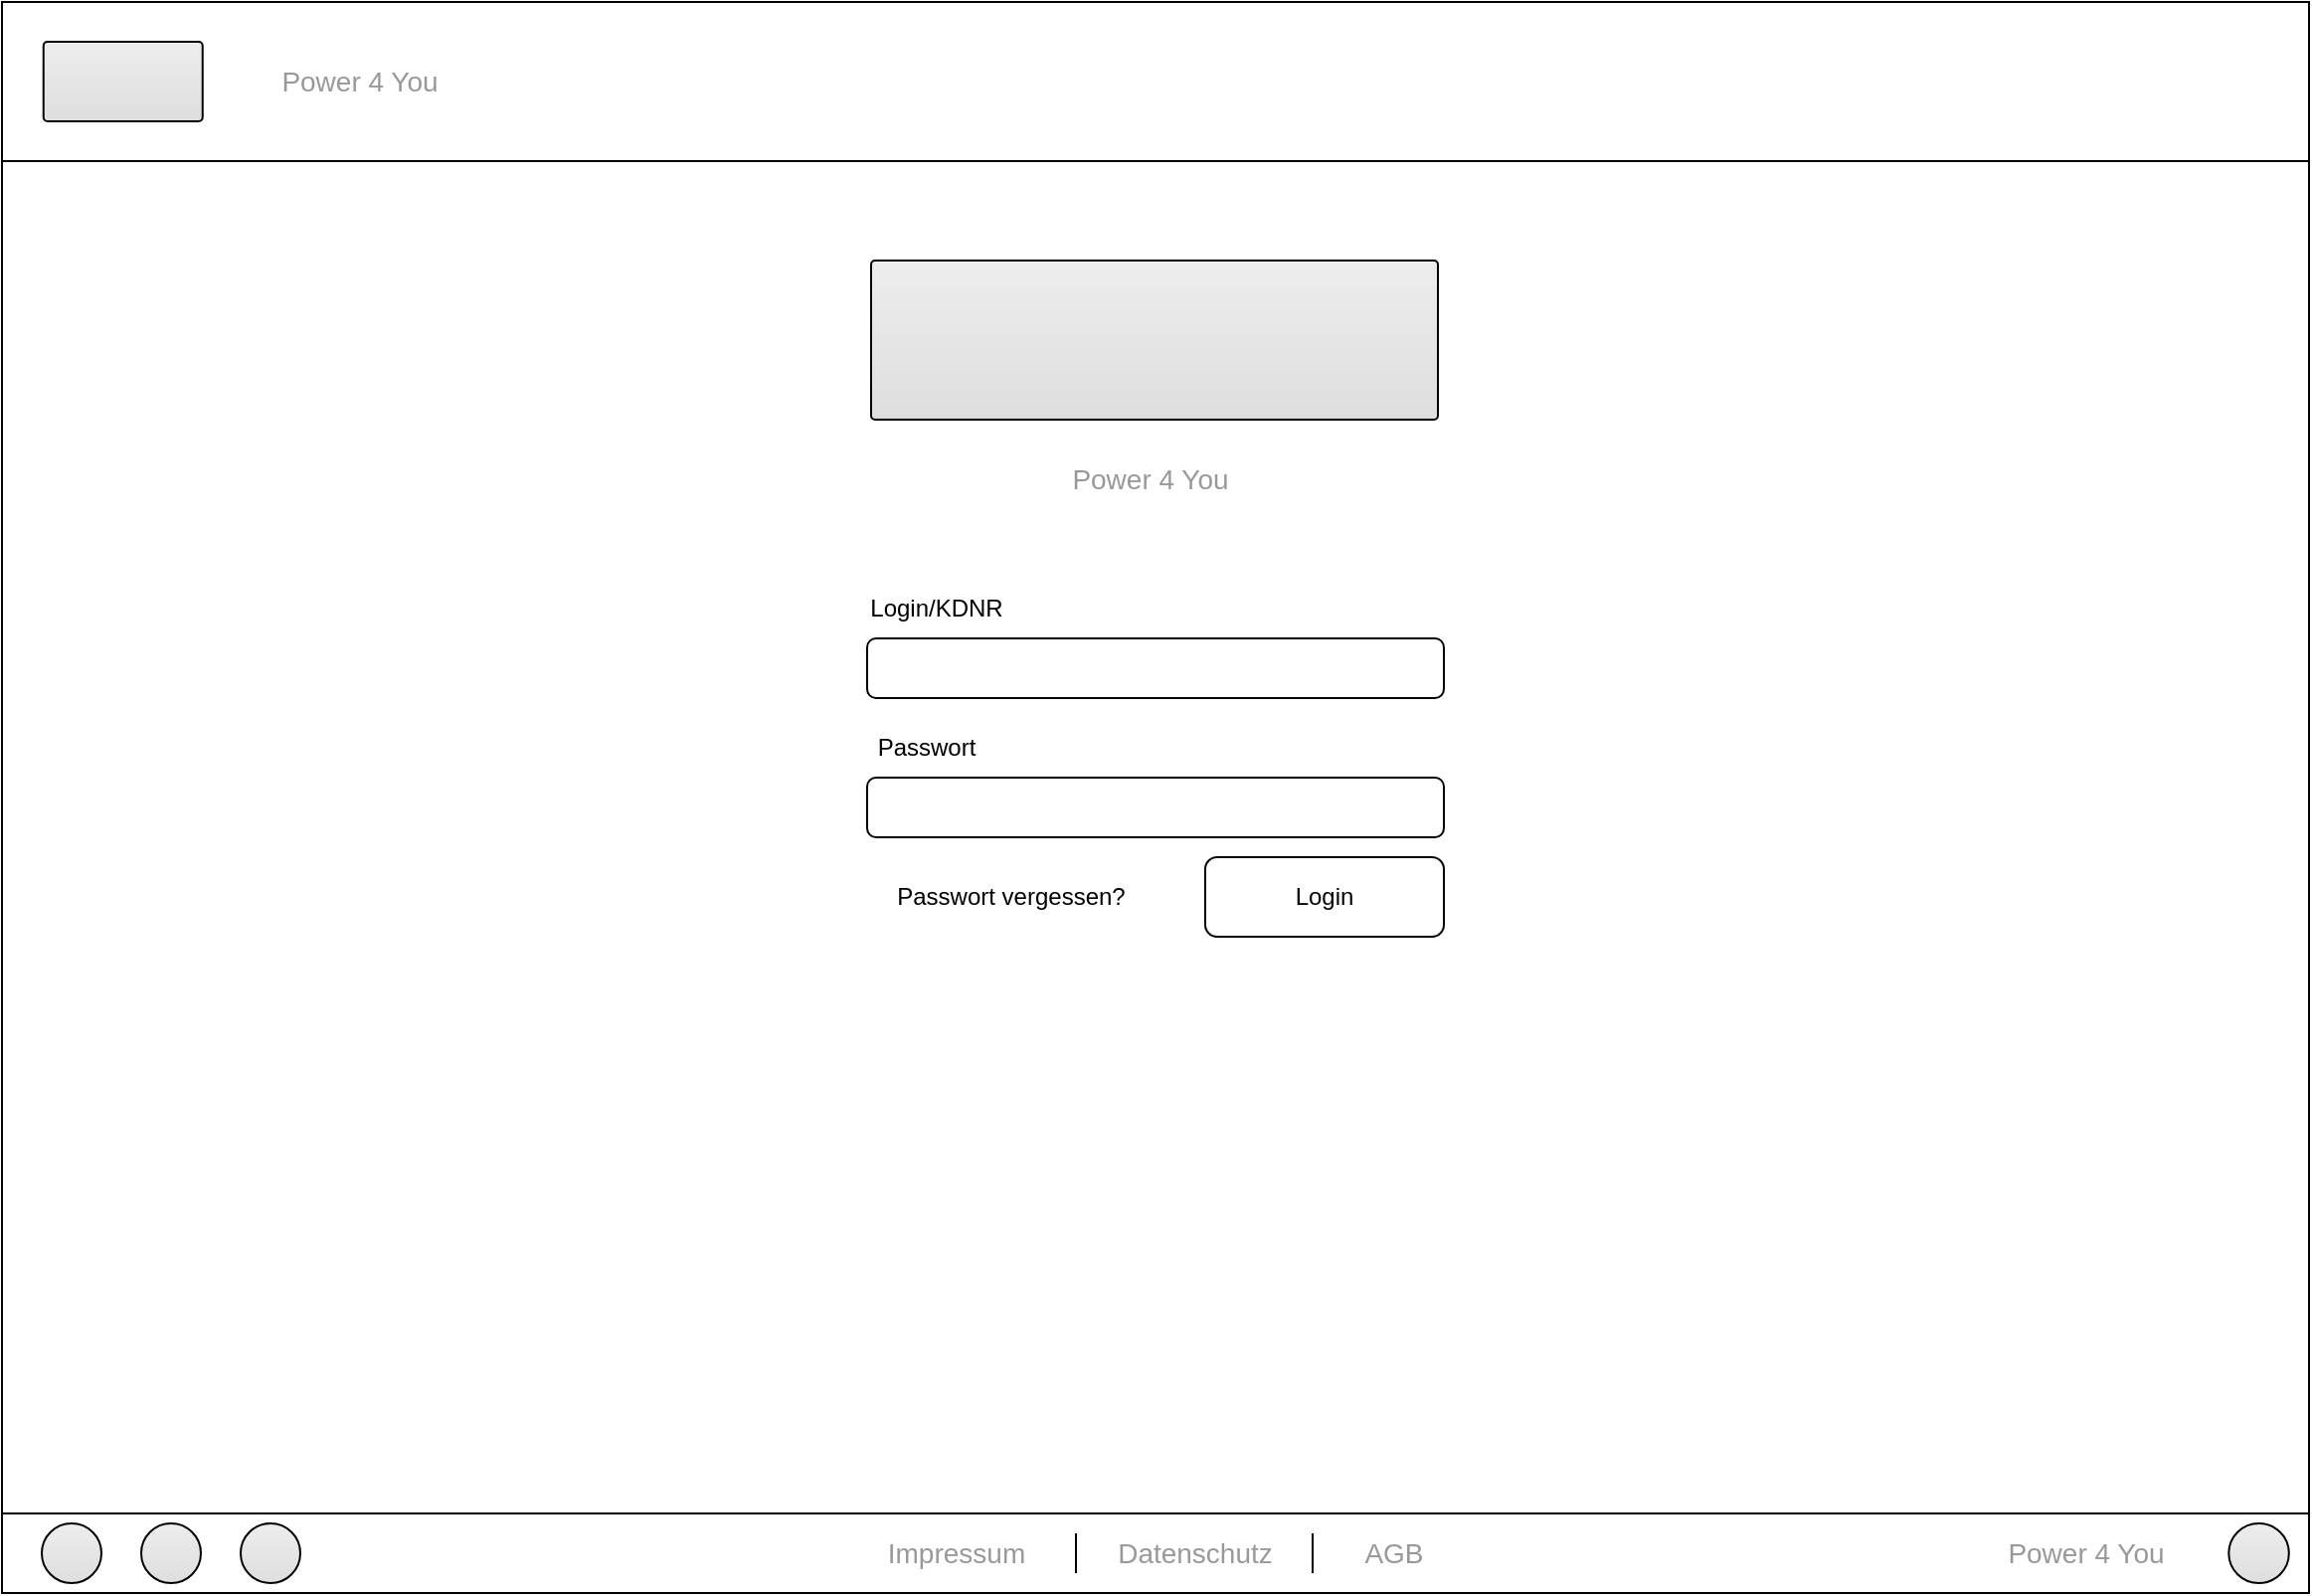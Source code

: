 <mxfile version="23.1.5" type="device">
  <diagram name="Page-1" id="c9db0220-8083-56f3-ca83-edcdcd058819">
    <mxGraphModel dx="1434" dy="844" grid="1" gridSize="10" guides="1" tooltips="1" connect="1" arrows="1" fold="1" page="1" pageScale="1.5" pageWidth="826" pageHeight="1169" background="none" math="0" shadow="0">
      <root>
        <mxCell id="0" style=";html=1;" />
        <mxCell id="1" style=";html=1;" parent="0" />
        <mxCell id="3d76a8aef4d5c911-1" value="" style="html=1;shadow=0;dashed=0;shape=mxgraph.bootstrap.rect;fillColor=#FFFFFF;strokeColor=default;whiteSpace=wrap;rounded=0;fontSize=12;fontColor=#000000;align=center;" parent="1" vertex="1">
          <mxGeometry x="40" y="40" width="1160" height="80" as="geometry" />
        </mxCell>
        <mxCell id="3d76a8aef4d5c911-2" value="Power 4 You" style="html=1;shadow=0;dashed=0;fillColor=none;strokeColor=none;shape=mxgraph.bootstrap.rect;fontColor=#999999;fontSize=14;whiteSpace=wrap;" parent="3d76a8aef4d5c911-1" vertex="1">
          <mxGeometry x="120" width="120" height="80" as="geometry" />
        </mxCell>
        <mxCell id="eWDx96z-mO7fNsTrTuTu-28" value="" style="html=1;shadow=0;dashed=0;shape=mxgraph.bootstrap.checkbox2;labelPosition=right;verticalLabelPosition=middle;align=left;verticalAlign=middle;gradientColor=#DEDEDE;fillColor=#EDEDED;checked=0;spacing=5;checkedFill=#0085FC;checkedStroke=#ffffff;sketch=0;" parent="3d76a8aef4d5c911-1" vertex="1">
          <mxGeometry x="20.87" y="20" width="80" height="40" as="geometry" />
        </mxCell>
        <mxCell id="eWDx96z-mO7fNsTrTuTu-10" value="" style="html=1;shadow=0;dashed=0;shape=mxgraph.bootstrap.rect;fillColor=#FFFFFF;strokeColor=default;whiteSpace=wrap;rounded=0;fontSize=12;fontColor=#000000;align=center;" parent="1" vertex="1">
          <mxGeometry x="40" y="800" width="1160" height="40" as="geometry" />
        </mxCell>
        <mxCell id="eWDx96z-mO7fNsTrTuTu-12" value="" style="html=1;shadow=0;dashed=0;shape=mxgraph.bootstrap.radioButton2;labelPosition=right;verticalLabelPosition=middle;align=left;verticalAlign=middle;gradientColor=#DEDEDE;fillColor=#EDEDED;checked=0;spacing=5;checkedFill=#0085FC;checkedStroke=#ffffff;sketch=0;" parent="eWDx96z-mO7fNsTrTuTu-10" vertex="1">
          <mxGeometry x="1119.652" y="5" width="30.261" height="30" as="geometry" />
        </mxCell>
        <mxCell id="eWDx96z-mO7fNsTrTuTu-16" value="" style="html=1;shadow=0;dashed=0;shape=mxgraph.bootstrap.radioButton2;labelPosition=right;verticalLabelPosition=middle;align=left;verticalAlign=middle;gradientColor=#DEDEDE;fillColor=#EDEDED;checked=0;spacing=5;checkedFill=#0085FC;checkedStroke=#ffffff;sketch=0;" parent="eWDx96z-mO7fNsTrTuTu-10" vertex="1">
          <mxGeometry x="20" y="5" width="30" height="30" as="geometry" />
        </mxCell>
        <mxCell id="eWDx96z-mO7fNsTrTuTu-17" value="" style="html=1;shadow=0;dashed=0;shape=mxgraph.bootstrap.radioButton2;labelPosition=right;verticalLabelPosition=middle;align=left;verticalAlign=middle;gradientColor=#DEDEDE;fillColor=#EDEDED;checked=0;spacing=5;checkedFill=#0085FC;checkedStroke=#ffffff;sketch=0;" parent="eWDx96z-mO7fNsTrTuTu-10" vertex="1">
          <mxGeometry x="70" y="5" width="30" height="30" as="geometry" />
        </mxCell>
        <mxCell id="eWDx96z-mO7fNsTrTuTu-18" value="" style="html=1;shadow=0;dashed=0;shape=mxgraph.bootstrap.radioButton2;labelPosition=right;verticalLabelPosition=middle;align=left;verticalAlign=middle;gradientColor=#DEDEDE;fillColor=#EDEDED;checked=0;spacing=5;checkedFill=#0085FC;checkedStroke=#ffffff;sketch=0;" parent="eWDx96z-mO7fNsTrTuTu-10" vertex="1">
          <mxGeometry x="120" y="5" width="30" height="30" as="geometry" />
        </mxCell>
        <mxCell id="eWDx96z-mO7fNsTrTuTu-21" value="Power 4 You" style="html=1;shadow=0;dashed=0;fillColor=none;strokeColor=none;shape=mxgraph.bootstrap.rect;fontColor=#999999;fontSize=14;whiteSpace=wrap;" parent="eWDx96z-mO7fNsTrTuTu-10" vertex="1">
          <mxGeometry x="989.996" width="116" height="40" as="geometry" />
        </mxCell>
        <mxCell id="eWDx96z-mO7fNsTrTuTu-20" value="AGB" style="html=1;shadow=0;dashed=0;fillColor=none;strokeColor=none;shape=mxgraph.bootstrap.rect;fontColor=#999999;fontSize=14;whiteSpace=wrap;" parent="eWDx96z-mO7fNsTrTuTu-10" vertex="1">
          <mxGeometry x="660" width="80" height="40" as="geometry" />
        </mxCell>
        <mxCell id="eWDx96z-mO7fNsTrTuTu-15" value="Datenschutz" style="html=1;shadow=0;dashed=0;fillColor=none;strokeColor=none;shape=mxgraph.bootstrap.rect;fontColor=#999999;fontSize=14;whiteSpace=wrap;" parent="eWDx96z-mO7fNsTrTuTu-10" vertex="1">
          <mxGeometry x="540" width="120" height="40" as="geometry" />
        </mxCell>
        <mxCell id="eWDx96z-mO7fNsTrTuTu-14" value="Impressum" style="html=1;shadow=0;dashed=0;fillColor=none;strokeColor=none;shape=mxgraph.bootstrap.rect;fontColor=#999999;fontSize=14;whiteSpace=wrap;" parent="eWDx96z-mO7fNsTrTuTu-10" vertex="1">
          <mxGeometry x="420" width="120" height="40" as="geometry" />
        </mxCell>
        <mxCell id="eWDx96z-mO7fNsTrTuTu-22" value="" style="endArrow=none;html=1;rounded=0;" parent="eWDx96z-mO7fNsTrTuTu-10" edge="1">
          <mxGeometry width="50" height="50" relative="1" as="geometry">
            <mxPoint x="540" y="30" as="sourcePoint" />
            <mxPoint x="540" y="10" as="targetPoint" />
          </mxGeometry>
        </mxCell>
        <mxCell id="eWDx96z-mO7fNsTrTuTu-23" value="" style="endArrow=none;html=1;rounded=0;" parent="eWDx96z-mO7fNsTrTuTu-10" edge="1">
          <mxGeometry width="50" height="50" relative="1" as="geometry">
            <mxPoint x="659" y="30" as="sourcePoint" />
            <mxPoint x="659" y="10" as="targetPoint" />
          </mxGeometry>
        </mxCell>
        <mxCell id="9RABoqaH_rfDE8g-xP_C-2" value="" style="rounded=0;whiteSpace=wrap;html=1;" parent="1" vertex="1">
          <mxGeometry x="40" y="120" width="1160" height="680" as="geometry" />
        </mxCell>
        <mxCell id="9RABoqaH_rfDE8g-xP_C-3" value="Login/KDNR" style="text;html=1;align=center;verticalAlign=middle;whiteSpace=wrap;rounded=0;" parent="1" vertex="1">
          <mxGeometry x="475" y="330" width="70" height="30" as="geometry" />
        </mxCell>
        <mxCell id="9RABoqaH_rfDE8g-xP_C-4" value="" style="rounded=1;whiteSpace=wrap;html=1;" parent="1" vertex="1">
          <mxGeometry x="475" y="360" width="290" height="30" as="geometry" />
        </mxCell>
        <mxCell id="9RABoqaH_rfDE8g-xP_C-5" value="Passwort" style="text;html=1;align=center;verticalAlign=middle;whiteSpace=wrap;rounded=0;" parent="1" vertex="1">
          <mxGeometry x="475" y="400" width="60" height="30" as="geometry" />
        </mxCell>
        <mxCell id="9RABoqaH_rfDE8g-xP_C-6" value="" style="rounded=1;whiteSpace=wrap;html=1;" parent="1" vertex="1">
          <mxGeometry x="475" y="430" width="290" height="30" as="geometry" />
        </mxCell>
        <mxCell id="9RABoqaH_rfDE8g-xP_C-7" value="Login" style="rounded=1;whiteSpace=wrap;html=1;" parent="1" vertex="1">
          <mxGeometry x="645" y="470" width="120" height="40" as="geometry" />
        </mxCell>
        <mxCell id="9RABoqaH_rfDE8g-xP_C-8" value="Passwort vergessen?" style="text;html=1;align=center;verticalAlign=middle;whiteSpace=wrap;rounded=0;" parent="1" vertex="1">
          <mxGeometry x="480" y="475" width="135" height="30" as="geometry" />
        </mxCell>
        <mxCell id="9RABoqaH_rfDE8g-xP_C-9" value="" style="html=1;shadow=0;dashed=0;shape=mxgraph.bootstrap.checkbox2;labelPosition=right;verticalLabelPosition=middle;align=left;verticalAlign=middle;gradientColor=#DEDEDE;fillColor=#EDEDED;checked=0;spacing=5;checkedFill=#0085FC;checkedStroke=#ffffff;sketch=0;" parent="1" vertex="1">
          <mxGeometry x="477" y="170" width="285" height="80" as="geometry" />
        </mxCell>
        <mxCell id="9RABoqaH_rfDE8g-xP_C-10" value="Power 4 You" style="html=1;shadow=0;dashed=0;fillColor=none;strokeColor=none;shape=mxgraph.bootstrap.rect;fontColor=#999999;fontSize=14;whiteSpace=wrap;" parent="1" vertex="1">
          <mxGeometry x="475" y="240" width="285" height="80" as="geometry" />
        </mxCell>
      </root>
    </mxGraphModel>
  </diagram>
</mxfile>
